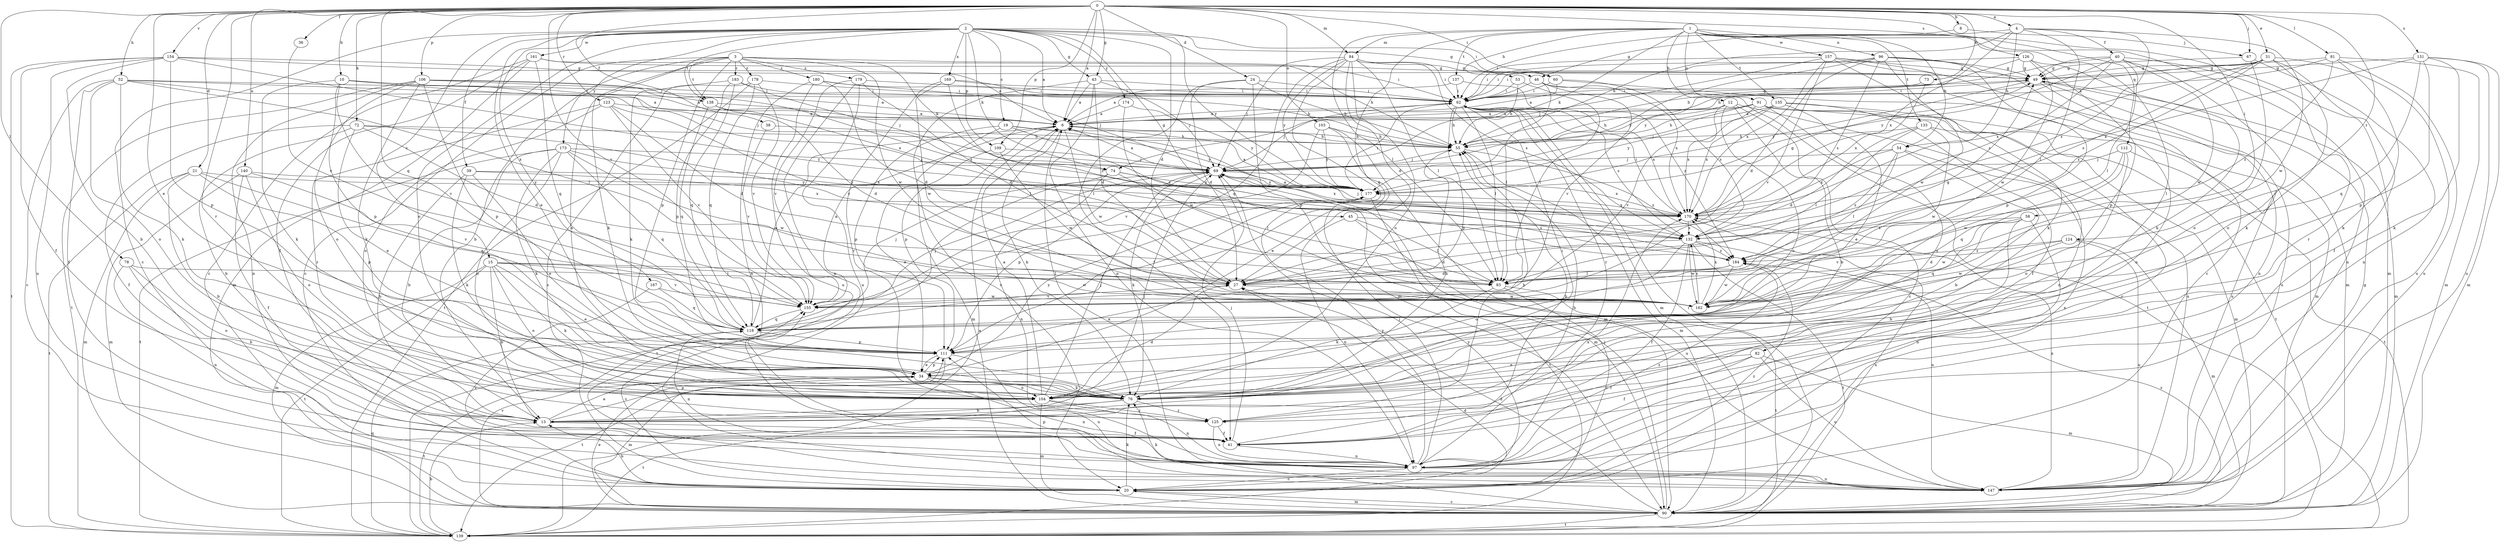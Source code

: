 strict digraph  {
0;
1;
2;
3;
4;
6;
8;
10;
12;
13;
15;
19;
20;
21;
24;
27;
31;
34;
36;
38;
39;
40;
41;
43;
45;
46;
49;
52;
53;
54;
55;
58;
60;
62;
67;
69;
72;
73;
74;
76;
78;
81;
82;
83;
84;
90;
91;
96;
97;
103;
104;
106;
109;
111;
112;
118;
123;
124;
125;
126;
131;
132;
133;
135;
137;
138;
139;
140;
147;
154;
155;
157;
161;
162;
167;
169;
170;
173;
174;
177;
178;
179;
180;
183;
184;
0 -> 4  [label=a];
0 -> 6  [label=a];
0 -> 8  [label=b];
0 -> 10  [label=b];
0 -> 21  [label=d];
0 -> 24  [label=d];
0 -> 31  [label=e];
0 -> 34  [label=e];
0 -> 36  [label=f];
0 -> 38  [label=f];
0 -> 43  [label=g];
0 -> 52  [label=h];
0 -> 58  [label=i];
0 -> 60  [label=i];
0 -> 67  [label=j];
0 -> 72  [label=k];
0 -> 73  [label=k];
0 -> 78  [label=l];
0 -> 81  [label=l];
0 -> 84  [label=m];
0 -> 103  [label=o];
0 -> 106  [label=p];
0 -> 109  [label=p];
0 -> 112  [label=q];
0 -> 118  [label=q];
0 -> 123  [label=r];
0 -> 124  [label=r];
0 -> 125  [label=r];
0 -> 126  [label=s];
0 -> 131  [label=s];
0 -> 140  [label=u];
0 -> 154  [label=v];
0 -> 155  [label=v];
1 -> 12  [label=b];
1 -> 53  [label=h];
1 -> 54  [label=h];
1 -> 74  [label=k];
1 -> 82  [label=l];
1 -> 83  [label=l];
1 -> 84  [label=m];
1 -> 90  [label=m];
1 -> 91  [label=n];
1 -> 96  [label=n];
1 -> 118  [label=q];
1 -> 133  [label=t];
1 -> 135  [label=t];
1 -> 137  [label=t];
1 -> 147  [label=u];
1 -> 157  [label=w];
2 -> 6  [label=a];
2 -> 15  [label=c];
2 -> 19  [label=c];
2 -> 20  [label=c];
2 -> 27  [label=d];
2 -> 34  [label=e];
2 -> 39  [label=f];
2 -> 43  [label=g];
2 -> 45  [label=g];
2 -> 46  [label=g];
2 -> 60  [label=i];
2 -> 74  [label=k];
2 -> 104  [label=o];
2 -> 109  [label=p];
2 -> 138  [label=t];
2 -> 161  [label=w];
2 -> 167  [label=x];
2 -> 169  [label=x];
2 -> 173  [label=y];
2 -> 174  [label=y];
2 -> 177  [label=y];
3 -> 13  [label=b];
3 -> 20  [label=c];
3 -> 62  [label=i];
3 -> 74  [label=k];
3 -> 76  [label=k];
3 -> 104  [label=o];
3 -> 111  [label=p];
3 -> 138  [label=t];
3 -> 162  [label=w];
3 -> 178  [label=z];
3 -> 179  [label=z];
3 -> 180  [label=z];
3 -> 183  [label=z];
4 -> 40  [label=f];
4 -> 46  [label=g];
4 -> 54  [label=h];
4 -> 55  [label=h];
4 -> 83  [label=l];
4 -> 132  [label=s];
4 -> 162  [label=w];
4 -> 170  [label=x];
6 -> 55  [label=h];
6 -> 76  [label=k];
6 -> 111  [label=p];
6 -> 162  [label=w];
8 -> 62  [label=i];
8 -> 67  [label=j];
10 -> 6  [label=a];
10 -> 69  [label=j];
10 -> 76  [label=k];
10 -> 111  [label=p];
10 -> 138  [label=t];
10 -> 155  [label=v];
12 -> 6  [label=a];
12 -> 13  [label=b];
12 -> 20  [label=c];
12 -> 55  [label=h];
12 -> 104  [label=o];
12 -> 147  [label=u];
12 -> 170  [label=x];
13 -> 34  [label=e];
13 -> 41  [label=f];
13 -> 69  [label=j];
13 -> 111  [label=p];
15 -> 13  [label=b];
15 -> 34  [label=e];
15 -> 76  [label=k];
15 -> 83  [label=l];
15 -> 90  [label=m];
15 -> 104  [label=o];
15 -> 139  [label=t];
15 -> 155  [label=v];
15 -> 162  [label=w];
19 -> 55  [label=h];
19 -> 90  [label=m];
19 -> 111  [label=p];
19 -> 132  [label=s];
19 -> 177  [label=y];
20 -> 13  [label=b];
20 -> 76  [label=k];
20 -> 90  [label=m];
20 -> 155  [label=v];
20 -> 177  [label=y];
20 -> 184  [label=z];
21 -> 13  [label=b];
21 -> 90  [label=m];
21 -> 111  [label=p];
21 -> 118  [label=q];
21 -> 139  [label=t];
21 -> 177  [label=y];
24 -> 27  [label=d];
24 -> 41  [label=f];
24 -> 55  [label=h];
24 -> 62  [label=i];
24 -> 90  [label=m];
27 -> 49  [label=g];
27 -> 155  [label=v];
27 -> 162  [label=w];
31 -> 41  [label=f];
31 -> 49  [label=g];
31 -> 55  [label=h];
31 -> 76  [label=k];
31 -> 132  [label=s];
31 -> 147  [label=u];
31 -> 170  [label=x];
31 -> 184  [label=z];
34 -> 76  [label=k];
34 -> 90  [label=m];
34 -> 97  [label=n];
34 -> 104  [label=o];
34 -> 111  [label=p];
34 -> 139  [label=t];
34 -> 177  [label=y];
36 -> 155  [label=v];
38 -> 55  [label=h];
38 -> 155  [label=v];
39 -> 13  [label=b];
39 -> 34  [label=e];
39 -> 76  [label=k];
39 -> 170  [label=x];
39 -> 177  [label=y];
40 -> 49  [label=g];
40 -> 55  [label=h];
40 -> 83  [label=l];
40 -> 104  [label=o];
40 -> 125  [label=r];
40 -> 132  [label=s];
40 -> 162  [label=w];
40 -> 177  [label=y];
41 -> 55  [label=h];
41 -> 69  [label=j];
41 -> 97  [label=n];
43 -> 6  [label=a];
43 -> 20  [label=c];
43 -> 27  [label=d];
43 -> 62  [label=i];
43 -> 69  [label=j];
43 -> 97  [label=n];
45 -> 83  [label=l];
45 -> 97  [label=n];
45 -> 132  [label=s];
45 -> 147  [label=u];
46 -> 62  [label=i];
46 -> 83  [label=l];
46 -> 139  [label=t];
46 -> 155  [label=v];
46 -> 170  [label=x];
49 -> 62  [label=i];
49 -> 90  [label=m];
49 -> 97  [label=n];
49 -> 147  [label=u];
49 -> 177  [label=y];
52 -> 6  [label=a];
52 -> 20  [label=c];
52 -> 41  [label=f];
52 -> 62  [label=i];
52 -> 76  [label=k];
52 -> 83  [label=l];
52 -> 104  [label=o];
52 -> 170  [label=x];
53 -> 55  [label=h];
53 -> 62  [label=i];
53 -> 83  [label=l];
54 -> 13  [label=b];
54 -> 69  [label=j];
54 -> 83  [label=l];
54 -> 97  [label=n];
54 -> 170  [label=x];
54 -> 184  [label=z];
55 -> 69  [label=j];
55 -> 90  [label=m];
55 -> 184  [label=z];
58 -> 13  [label=b];
58 -> 97  [label=n];
58 -> 118  [label=q];
58 -> 132  [label=s];
58 -> 155  [label=v];
58 -> 162  [label=w];
60 -> 6  [label=a];
60 -> 62  [label=i];
60 -> 90  [label=m];
60 -> 132  [label=s];
62 -> 6  [label=a];
62 -> 49  [label=g];
62 -> 55  [label=h];
62 -> 69  [label=j];
62 -> 83  [label=l];
62 -> 90  [label=m];
62 -> 111  [label=p];
62 -> 125  [label=r];
62 -> 132  [label=s];
62 -> 170  [label=x];
67 -> 49  [label=g];
67 -> 97  [label=n];
67 -> 104  [label=o];
69 -> 6  [label=a];
69 -> 76  [label=k];
69 -> 90  [label=m];
69 -> 111  [label=p];
69 -> 170  [label=x];
69 -> 177  [label=y];
72 -> 13  [label=b];
72 -> 27  [label=d];
72 -> 34  [label=e];
72 -> 41  [label=f];
72 -> 55  [label=h];
72 -> 184  [label=z];
73 -> 62  [label=i];
73 -> 170  [label=x];
74 -> 83  [label=l];
74 -> 97  [label=n];
74 -> 139  [label=t];
74 -> 170  [label=x];
74 -> 177  [label=y];
76 -> 13  [label=b];
76 -> 55  [label=h];
76 -> 62  [label=i];
76 -> 125  [label=r];
76 -> 139  [label=t];
78 -> 13  [label=b];
78 -> 83  [label=l];
78 -> 97  [label=n];
78 -> 104  [label=o];
81 -> 6  [label=a];
81 -> 49  [label=g];
81 -> 76  [label=k];
81 -> 90  [label=m];
81 -> 147  [label=u];
81 -> 184  [label=z];
82 -> 34  [label=e];
82 -> 41  [label=f];
82 -> 90  [label=m];
82 -> 125  [label=r];
82 -> 147  [label=u];
83 -> 20  [label=c];
83 -> 76  [label=k];
83 -> 139  [label=t];
84 -> 27  [label=d];
84 -> 49  [label=g];
84 -> 62  [label=i];
84 -> 69  [label=j];
84 -> 83  [label=l];
84 -> 104  [label=o];
84 -> 111  [label=p];
84 -> 118  [label=q];
84 -> 132  [label=s];
84 -> 177  [label=y];
90 -> 6  [label=a];
90 -> 20  [label=c];
90 -> 27  [label=d];
90 -> 34  [label=e];
90 -> 62  [label=i];
90 -> 69  [label=j];
90 -> 139  [label=t];
90 -> 155  [label=v];
90 -> 170  [label=x];
90 -> 184  [label=z];
91 -> 6  [label=a];
91 -> 20  [label=c];
91 -> 55  [label=h];
91 -> 69  [label=j];
91 -> 97  [label=n];
91 -> 104  [label=o];
91 -> 139  [label=t];
91 -> 155  [label=v];
96 -> 20  [label=c];
96 -> 27  [label=d];
96 -> 49  [label=g];
96 -> 62  [label=i];
96 -> 111  [label=p];
96 -> 132  [label=s];
96 -> 162  [label=w];
96 -> 177  [label=y];
97 -> 20  [label=c];
97 -> 55  [label=h];
97 -> 69  [label=j];
97 -> 147  [label=u];
97 -> 170  [label=x];
97 -> 177  [label=y];
97 -> 184  [label=z];
103 -> 34  [label=e];
103 -> 55  [label=h];
103 -> 90  [label=m];
103 -> 155  [label=v];
103 -> 177  [label=y];
104 -> 6  [label=a];
104 -> 27  [label=d];
104 -> 69  [label=j];
104 -> 90  [label=m];
104 -> 97  [label=n];
104 -> 125  [label=r];
106 -> 6  [label=a];
106 -> 62  [label=i];
106 -> 76  [label=k];
106 -> 97  [label=n];
106 -> 104  [label=o];
106 -> 111  [label=p];
106 -> 132  [label=s];
106 -> 139  [label=t];
109 -> 34  [label=e];
109 -> 69  [label=j];
109 -> 162  [label=w];
111 -> 34  [label=e];
111 -> 139  [label=t];
111 -> 147  [label=u];
112 -> 69  [label=j];
112 -> 104  [label=o];
112 -> 118  [label=q];
112 -> 139  [label=t];
112 -> 162  [label=w];
118 -> 6  [label=a];
118 -> 69  [label=j];
118 -> 97  [label=n];
118 -> 111  [label=p];
123 -> 6  [label=a];
123 -> 27  [label=d];
123 -> 83  [label=l];
123 -> 104  [label=o];
123 -> 125  [label=r];
123 -> 155  [label=v];
124 -> 27  [label=d];
124 -> 90  [label=m];
124 -> 147  [label=u];
124 -> 162  [label=w];
124 -> 184  [label=z];
125 -> 41  [label=f];
125 -> 55  [label=h];
125 -> 97  [label=n];
126 -> 49  [label=g];
126 -> 62  [label=i];
126 -> 76  [label=k];
126 -> 111  [label=p];
126 -> 162  [label=w];
126 -> 177  [label=y];
131 -> 49  [label=g];
131 -> 76  [label=k];
131 -> 90  [label=m];
131 -> 111  [label=p];
131 -> 118  [label=q];
131 -> 147  [label=u];
131 -> 170  [label=x];
132 -> 6  [label=a];
132 -> 27  [label=d];
132 -> 41  [label=f];
132 -> 104  [label=o];
132 -> 139  [label=t];
132 -> 147  [label=u];
132 -> 162  [label=w];
132 -> 184  [label=z];
133 -> 27  [label=d];
133 -> 55  [label=h];
133 -> 83  [label=l];
133 -> 90  [label=m];
133 -> 162  [label=w];
135 -> 6  [label=a];
135 -> 34  [label=e];
135 -> 41  [label=f];
135 -> 147  [label=u];
135 -> 170  [label=x];
135 -> 177  [label=y];
137 -> 6  [label=a];
137 -> 62  [label=i];
137 -> 184  [label=z];
138 -> 6  [label=a];
138 -> 27  [label=d];
138 -> 83  [label=l];
138 -> 118  [label=q];
139 -> 6  [label=a];
139 -> 13  [label=b];
139 -> 27  [label=d];
139 -> 118  [label=q];
140 -> 41  [label=f];
140 -> 90  [label=m];
140 -> 104  [label=o];
140 -> 155  [label=v];
140 -> 177  [label=y];
147 -> 49  [label=g];
147 -> 76  [label=k];
147 -> 111  [label=p];
147 -> 170  [label=x];
154 -> 6  [label=a];
154 -> 13  [label=b];
154 -> 41  [label=f];
154 -> 49  [label=g];
154 -> 111  [label=p];
154 -> 139  [label=t];
154 -> 147  [label=u];
154 -> 184  [label=z];
155 -> 6  [label=a];
155 -> 69  [label=j];
155 -> 118  [label=q];
157 -> 49  [label=g];
157 -> 62  [label=i];
157 -> 69  [label=j];
157 -> 76  [label=k];
157 -> 90  [label=m];
157 -> 97  [label=n];
157 -> 155  [label=v];
157 -> 170  [label=x];
161 -> 20  [label=c];
161 -> 41  [label=f];
161 -> 49  [label=g];
161 -> 55  [label=h];
161 -> 90  [label=m];
161 -> 118  [label=q];
162 -> 132  [label=s];
162 -> 170  [label=x];
167 -> 20  [label=c];
167 -> 118  [label=q];
167 -> 162  [label=w];
169 -> 55  [label=h];
169 -> 62  [label=i];
169 -> 125  [label=r];
169 -> 162  [label=w];
169 -> 184  [label=z];
170 -> 49  [label=g];
170 -> 62  [label=i];
170 -> 69  [label=j];
170 -> 132  [label=s];
173 -> 13  [label=b];
173 -> 69  [label=j];
173 -> 76  [label=k];
173 -> 104  [label=o];
173 -> 118  [label=q];
173 -> 139  [label=t];
173 -> 162  [label=w];
173 -> 170  [label=x];
174 -> 6  [label=a];
174 -> 162  [label=w];
174 -> 177  [label=y];
177 -> 6  [label=a];
177 -> 62  [label=i];
177 -> 139  [label=t];
177 -> 170  [label=x];
178 -> 20  [label=c];
178 -> 62  [label=i];
178 -> 118  [label=q];
178 -> 139  [label=t];
178 -> 155  [label=v];
179 -> 27  [label=d];
179 -> 62  [label=i];
179 -> 97  [label=n];
179 -> 147  [label=u];
179 -> 155  [label=v];
180 -> 27  [label=d];
180 -> 62  [label=i];
180 -> 69  [label=j];
180 -> 97  [label=n];
180 -> 147  [label=u];
183 -> 62  [label=i];
183 -> 69  [label=j];
183 -> 76  [label=k];
183 -> 111  [label=p];
183 -> 118  [label=q];
184 -> 27  [label=d];
184 -> 83  [label=l];
184 -> 162  [label=w];
}
